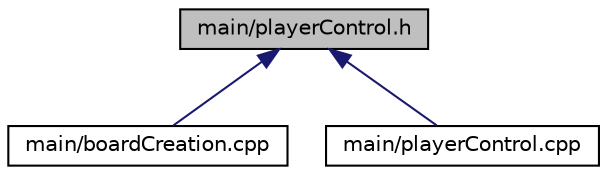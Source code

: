 digraph "main/playerControl.h"
{
 // LATEX_PDF_SIZE
  edge [fontname="Helvetica",fontsize="10",labelfontname="Helvetica",labelfontsize="10"];
  node [fontname="Helvetica",fontsize="10",shape=record];
  Node1 [label="main/playerControl.h",height=0.2,width=0.4,color="black", fillcolor="grey75", style="filled", fontcolor="black",tooltip=" "];
  Node1 -> Node2 [dir="back",color="midnightblue",fontsize="10",style="solid",fontname="Helvetica"];
  Node2 [label="main/boardCreation.cpp",height=0.2,width=0.4,color="black", fillcolor="white", style="filled",URL="$board_creation_8cpp.html",tooltip=" "];
  Node1 -> Node3 [dir="back",color="midnightblue",fontsize="10",style="solid",fontname="Helvetica"];
  Node3 [label="main/playerControl.cpp",height=0.2,width=0.4,color="black", fillcolor="white", style="filled",URL="$player_control_8cpp.html",tooltip=" "];
}
